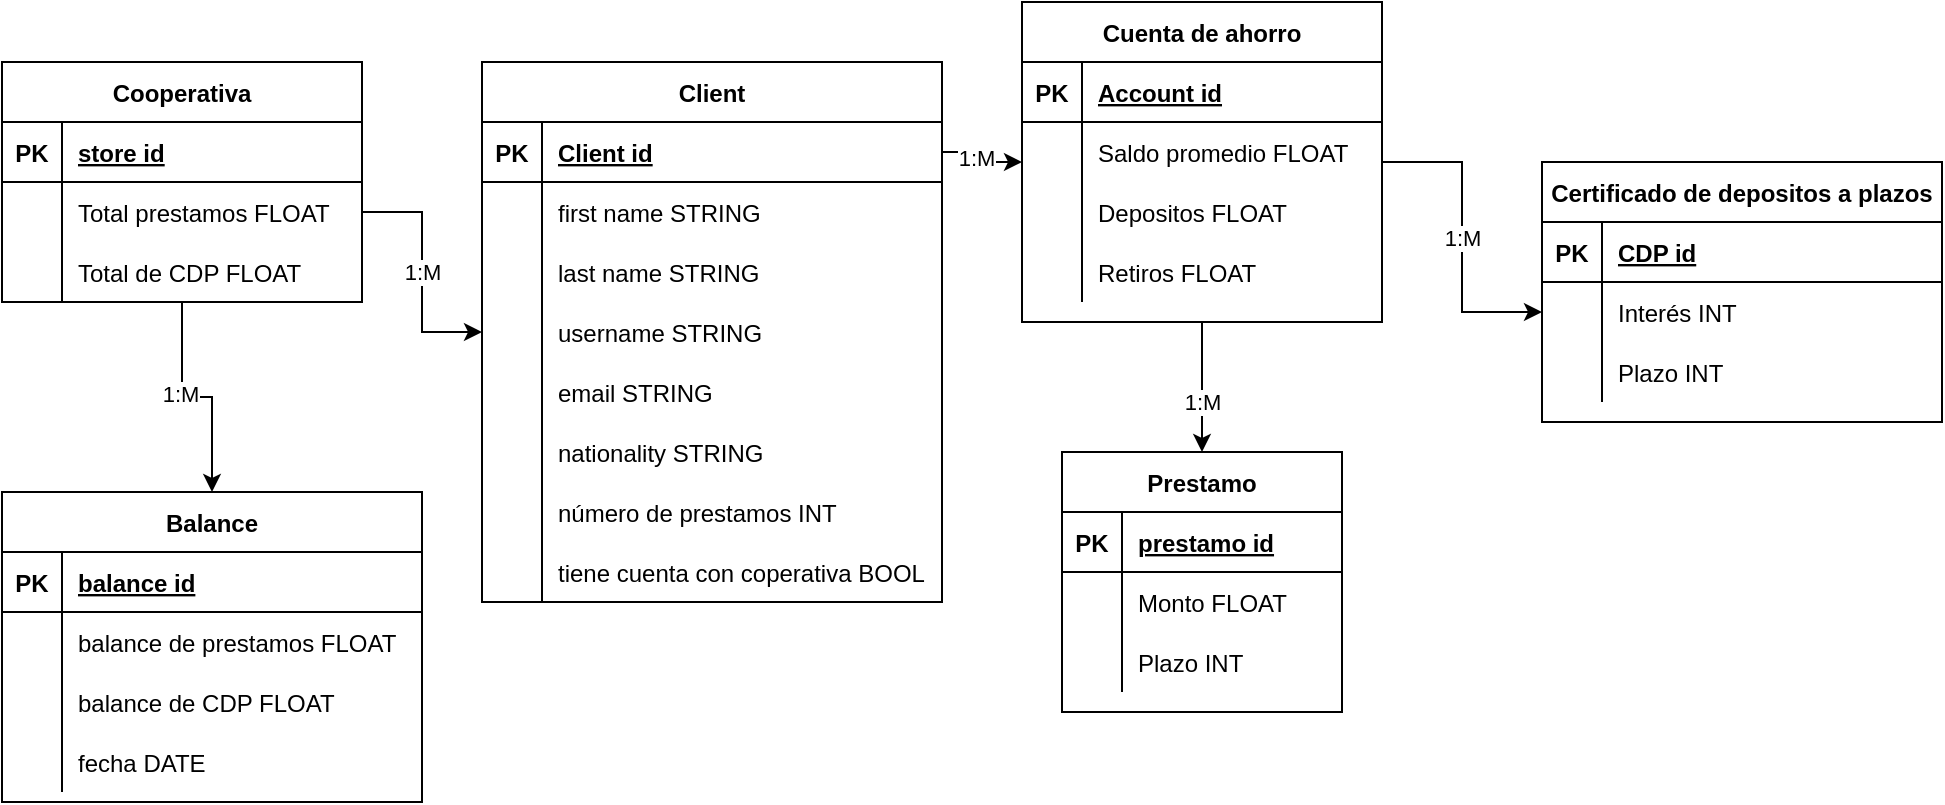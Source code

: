 <mxfile version="14.3.1" type="device"><diagram id="R2lEEEUBdFMjLlhIrx00" name="Page-1"><mxGraphModel dx="826" dy="933" grid="1" gridSize="10" guides="1" tooltips="1" connect="1" arrows="1" fold="1" page="1" pageScale="1" pageWidth="1100" pageHeight="850" math="0" shadow="0" extFonts="Permanent Marker^https://fonts.googleapis.com/css?family=Permanent+Marker"><root><mxCell id="0"/><mxCell id="1" parent="0"/><mxCell id="znH26FtPcbmCaFJSUPxs-92" style="edgeStyle=orthogonalEdgeStyle;rounded=0;orthogonalLoop=1;jettySize=auto;html=1;" edge="1" parent="1" source="znH26FtPcbmCaFJSUPxs-1" target="znH26FtPcbmCaFJSUPxs-27"><mxGeometry relative="1" as="geometry"/></mxCell><mxCell id="znH26FtPcbmCaFJSUPxs-93" value="1:M" style="edgeLabel;html=1;align=center;verticalAlign=middle;resizable=0;points=[];" vertex="1" connectable="0" parent="znH26FtPcbmCaFJSUPxs-92"><mxGeometry x="-0.177" y="2" relative="1" as="geometry"><mxPoint x="-2" y="13.53" as="offset"/></mxGeometry></mxCell><mxCell id="znH26FtPcbmCaFJSUPxs-139" value="1:M" style="edgeStyle=orthogonalEdgeStyle;rounded=0;orthogonalLoop=1;jettySize=auto;html=1;entryX=0;entryY=0.5;entryDx=0;entryDy=0;" edge="1" parent="1" source="znH26FtPcbmCaFJSUPxs-1" target="znH26FtPcbmCaFJSUPxs-47"><mxGeometry relative="1" as="geometry"/></mxCell><mxCell id="znH26FtPcbmCaFJSUPxs-1" value="Cuenta de ahorro" style="shape=table;startSize=30;container=1;collapsible=1;childLayout=tableLayout;fixedRows=1;rowLines=0;fontStyle=1;align=center;resizeLast=1;" vertex="1" parent="1"><mxGeometry x="530" y="130" width="180" height="160" as="geometry"/></mxCell><mxCell id="znH26FtPcbmCaFJSUPxs-2" value="" style="shape=partialRectangle;collapsible=0;dropTarget=0;pointerEvents=0;fillColor=none;top=0;left=0;bottom=1;right=0;points=[[0,0.5],[1,0.5]];portConstraint=eastwest;" vertex="1" parent="znH26FtPcbmCaFJSUPxs-1"><mxGeometry y="30" width="180" height="30" as="geometry"/></mxCell><mxCell id="znH26FtPcbmCaFJSUPxs-3" value="PK" style="shape=partialRectangle;connectable=0;fillColor=none;top=0;left=0;bottom=0;right=0;fontStyle=1;overflow=hidden;" vertex="1" parent="znH26FtPcbmCaFJSUPxs-2"><mxGeometry width="30" height="30" as="geometry"/></mxCell><mxCell id="znH26FtPcbmCaFJSUPxs-4" value="Account id" style="shape=partialRectangle;connectable=0;fillColor=none;top=0;left=0;bottom=0;right=0;align=left;spacingLeft=6;fontStyle=5;overflow=hidden;" vertex="1" parent="znH26FtPcbmCaFJSUPxs-2"><mxGeometry x="30" width="150" height="30" as="geometry"/></mxCell><mxCell id="znH26FtPcbmCaFJSUPxs-5" value="" style="shape=partialRectangle;collapsible=0;dropTarget=0;pointerEvents=0;fillColor=none;top=0;left=0;bottom=0;right=0;points=[[0,0.5],[1,0.5]];portConstraint=eastwest;" vertex="1" parent="znH26FtPcbmCaFJSUPxs-1"><mxGeometry y="60" width="180" height="30" as="geometry"/></mxCell><mxCell id="znH26FtPcbmCaFJSUPxs-6" value="" style="shape=partialRectangle;connectable=0;fillColor=none;top=0;left=0;bottom=0;right=0;editable=1;overflow=hidden;" vertex="1" parent="znH26FtPcbmCaFJSUPxs-5"><mxGeometry width="30" height="30" as="geometry"/></mxCell><mxCell id="znH26FtPcbmCaFJSUPxs-7" value="Saldo promedio FLOAT" style="shape=partialRectangle;connectable=0;fillColor=none;top=0;left=0;bottom=0;right=0;align=left;spacingLeft=6;overflow=hidden;" vertex="1" parent="znH26FtPcbmCaFJSUPxs-5"><mxGeometry x="30" width="150" height="30" as="geometry"/></mxCell><mxCell id="znH26FtPcbmCaFJSUPxs-95" value="" style="shape=partialRectangle;collapsible=0;dropTarget=0;pointerEvents=0;fillColor=none;top=0;left=0;bottom=0;right=0;points=[[0,0.5],[1,0.5]];portConstraint=eastwest;" vertex="1" parent="znH26FtPcbmCaFJSUPxs-1"><mxGeometry y="90" width="180" height="30" as="geometry"/></mxCell><mxCell id="znH26FtPcbmCaFJSUPxs-96" value="" style="shape=partialRectangle;connectable=0;fillColor=none;top=0;left=0;bottom=0;right=0;editable=1;overflow=hidden;" vertex="1" parent="znH26FtPcbmCaFJSUPxs-95"><mxGeometry width="30" height="30" as="geometry"/></mxCell><mxCell id="znH26FtPcbmCaFJSUPxs-97" value="Depositos FLOAT" style="shape=partialRectangle;connectable=0;fillColor=none;top=0;left=0;bottom=0;right=0;align=left;spacingLeft=6;overflow=hidden;" vertex="1" parent="znH26FtPcbmCaFJSUPxs-95"><mxGeometry x="30" width="150" height="30" as="geometry"/></mxCell><mxCell id="znH26FtPcbmCaFJSUPxs-99" value="" style="shape=partialRectangle;collapsible=0;dropTarget=0;pointerEvents=0;fillColor=none;top=0;left=0;bottom=0;right=0;points=[[0,0.5],[1,0.5]];portConstraint=eastwest;" vertex="1" parent="znH26FtPcbmCaFJSUPxs-1"><mxGeometry y="120" width="180" height="30" as="geometry"/></mxCell><mxCell id="znH26FtPcbmCaFJSUPxs-100" value="" style="shape=partialRectangle;connectable=0;fillColor=none;top=0;left=0;bottom=0;right=0;editable=1;overflow=hidden;" vertex="1" parent="znH26FtPcbmCaFJSUPxs-99"><mxGeometry width="30" height="30" as="geometry"/></mxCell><mxCell id="znH26FtPcbmCaFJSUPxs-101" value="Retiros FLOAT" style="shape=partialRectangle;connectable=0;fillColor=none;top=0;left=0;bottom=0;right=0;align=left;spacingLeft=6;overflow=hidden;" vertex="1" parent="znH26FtPcbmCaFJSUPxs-99"><mxGeometry x="30" width="150" height="30" as="geometry"/></mxCell><mxCell id="znH26FtPcbmCaFJSUPxs-27" value="Prestamo" style="shape=table;startSize=30;container=1;collapsible=1;childLayout=tableLayout;fixedRows=1;rowLines=0;fontStyle=1;align=center;resizeLast=1;" vertex="1" parent="1"><mxGeometry x="550" y="355" width="140" height="130" as="geometry"/></mxCell><mxCell id="znH26FtPcbmCaFJSUPxs-28" value="" style="shape=partialRectangle;collapsible=0;dropTarget=0;pointerEvents=0;fillColor=none;top=0;left=0;bottom=1;right=0;points=[[0,0.5],[1,0.5]];portConstraint=eastwest;" vertex="1" parent="znH26FtPcbmCaFJSUPxs-27"><mxGeometry y="30" width="140" height="30" as="geometry"/></mxCell><mxCell id="znH26FtPcbmCaFJSUPxs-29" value="PK" style="shape=partialRectangle;connectable=0;fillColor=none;top=0;left=0;bottom=0;right=0;fontStyle=1;overflow=hidden;" vertex="1" parent="znH26FtPcbmCaFJSUPxs-28"><mxGeometry width="30" height="30" as="geometry"/></mxCell><mxCell id="znH26FtPcbmCaFJSUPxs-30" value="prestamo id" style="shape=partialRectangle;connectable=0;fillColor=none;top=0;left=0;bottom=0;right=0;align=left;spacingLeft=6;fontStyle=5;overflow=hidden;" vertex="1" parent="znH26FtPcbmCaFJSUPxs-28"><mxGeometry x="30" width="110" height="30" as="geometry"/></mxCell><mxCell id="znH26FtPcbmCaFJSUPxs-31" value="" style="shape=partialRectangle;collapsible=0;dropTarget=0;pointerEvents=0;fillColor=none;top=0;left=0;bottom=0;right=0;points=[[0,0.5],[1,0.5]];portConstraint=eastwest;" vertex="1" parent="znH26FtPcbmCaFJSUPxs-27"><mxGeometry y="60" width="140" height="30" as="geometry"/></mxCell><mxCell id="znH26FtPcbmCaFJSUPxs-32" value="" style="shape=partialRectangle;connectable=0;fillColor=none;top=0;left=0;bottom=0;right=0;editable=1;overflow=hidden;" vertex="1" parent="znH26FtPcbmCaFJSUPxs-31"><mxGeometry width="30" height="30" as="geometry"/></mxCell><mxCell id="znH26FtPcbmCaFJSUPxs-33" value="Monto FLOAT" style="shape=partialRectangle;connectable=0;fillColor=none;top=0;left=0;bottom=0;right=0;align=left;spacingLeft=6;overflow=hidden;" vertex="1" parent="znH26FtPcbmCaFJSUPxs-31"><mxGeometry x="30" width="110" height="30" as="geometry"/></mxCell><mxCell id="znH26FtPcbmCaFJSUPxs-117" value="" style="shape=partialRectangle;collapsible=0;dropTarget=0;pointerEvents=0;fillColor=none;top=0;left=0;bottom=0;right=0;points=[[0,0.5],[1,0.5]];portConstraint=eastwest;" vertex="1" parent="znH26FtPcbmCaFJSUPxs-27"><mxGeometry y="90" width="140" height="30" as="geometry"/></mxCell><mxCell id="znH26FtPcbmCaFJSUPxs-118" value="" style="shape=partialRectangle;connectable=0;fillColor=none;top=0;left=0;bottom=0;right=0;editable=1;overflow=hidden;" vertex="1" parent="znH26FtPcbmCaFJSUPxs-117"><mxGeometry width="30" height="30" as="geometry"/></mxCell><mxCell id="znH26FtPcbmCaFJSUPxs-119" value="Plazo INT" style="shape=partialRectangle;connectable=0;fillColor=none;top=0;left=0;bottom=0;right=0;align=left;spacingLeft=6;overflow=hidden;" vertex="1" parent="znH26FtPcbmCaFJSUPxs-117"><mxGeometry x="30" width="110" height="30" as="geometry"/></mxCell><mxCell id="znH26FtPcbmCaFJSUPxs-40" value="Certificado de depositos a plazos" style="shape=table;startSize=30;container=1;collapsible=1;childLayout=tableLayout;fixedRows=1;rowLines=0;fontStyle=1;align=center;resizeLast=1;" vertex="1" parent="1"><mxGeometry x="790" y="210" width="200" height="130" as="geometry"/></mxCell><mxCell id="znH26FtPcbmCaFJSUPxs-41" value="" style="shape=partialRectangle;collapsible=0;dropTarget=0;pointerEvents=0;fillColor=none;top=0;left=0;bottom=1;right=0;points=[[0,0.5],[1,0.5]];portConstraint=eastwest;" vertex="1" parent="znH26FtPcbmCaFJSUPxs-40"><mxGeometry y="30" width="200" height="30" as="geometry"/></mxCell><mxCell id="znH26FtPcbmCaFJSUPxs-42" value="PK" style="shape=partialRectangle;connectable=0;fillColor=none;top=0;left=0;bottom=0;right=0;fontStyle=1;overflow=hidden;" vertex="1" parent="znH26FtPcbmCaFJSUPxs-41"><mxGeometry width="30" height="30" as="geometry"/></mxCell><mxCell id="znH26FtPcbmCaFJSUPxs-43" value="CDP id" style="shape=partialRectangle;connectable=0;fillColor=none;top=0;left=0;bottom=0;right=0;align=left;spacingLeft=6;fontStyle=5;overflow=hidden;" vertex="1" parent="znH26FtPcbmCaFJSUPxs-41"><mxGeometry x="30" width="170" height="30" as="geometry"/></mxCell><mxCell id="znH26FtPcbmCaFJSUPxs-47" value="" style="shape=partialRectangle;collapsible=0;dropTarget=0;pointerEvents=0;fillColor=none;top=0;left=0;bottom=0;right=0;points=[[0,0.5],[1,0.5]];portConstraint=eastwest;" vertex="1" parent="znH26FtPcbmCaFJSUPxs-40"><mxGeometry y="60" width="200" height="30" as="geometry"/></mxCell><mxCell id="znH26FtPcbmCaFJSUPxs-48" value="" style="shape=partialRectangle;connectable=0;fillColor=none;top=0;left=0;bottom=0;right=0;editable=1;overflow=hidden;" vertex="1" parent="znH26FtPcbmCaFJSUPxs-47"><mxGeometry width="30" height="30" as="geometry"/></mxCell><mxCell id="znH26FtPcbmCaFJSUPxs-49" value="Interés INT" style="shape=partialRectangle;connectable=0;fillColor=none;top=0;left=0;bottom=0;right=0;align=left;spacingLeft=6;overflow=hidden;" vertex="1" parent="znH26FtPcbmCaFJSUPxs-47"><mxGeometry x="30" width="170" height="30" as="geometry"/></mxCell><mxCell id="znH26FtPcbmCaFJSUPxs-50" value="" style="shape=partialRectangle;collapsible=0;dropTarget=0;pointerEvents=0;fillColor=none;top=0;left=0;bottom=0;right=0;points=[[0,0.5],[1,0.5]];portConstraint=eastwest;" vertex="1" parent="znH26FtPcbmCaFJSUPxs-40"><mxGeometry y="90" width="200" height="30" as="geometry"/></mxCell><mxCell id="znH26FtPcbmCaFJSUPxs-51" value="" style="shape=partialRectangle;connectable=0;fillColor=none;top=0;left=0;bottom=0;right=0;editable=1;overflow=hidden;" vertex="1" parent="znH26FtPcbmCaFJSUPxs-50"><mxGeometry width="30" height="30" as="geometry"/></mxCell><mxCell id="znH26FtPcbmCaFJSUPxs-52" value="Plazo INT" style="shape=partialRectangle;connectable=0;fillColor=none;top=0;left=0;bottom=0;right=0;align=left;spacingLeft=6;overflow=hidden;" vertex="1" parent="znH26FtPcbmCaFJSUPxs-50"><mxGeometry x="30" width="170" height="30" as="geometry"/></mxCell><mxCell id="znH26FtPcbmCaFJSUPxs-53" value="Client" style="shape=table;startSize=30;container=1;collapsible=1;childLayout=tableLayout;fixedRows=1;rowLines=0;fontStyle=1;align=center;resizeLast=1;" vertex="1" parent="1"><mxGeometry x="260" y="160" width="230" height="270" as="geometry"/></mxCell><mxCell id="znH26FtPcbmCaFJSUPxs-54" value="" style="shape=partialRectangle;collapsible=0;dropTarget=0;pointerEvents=0;fillColor=none;top=0;left=0;bottom=1;right=0;points=[[0,0.5],[1,0.5]];portConstraint=eastwest;" vertex="1" parent="znH26FtPcbmCaFJSUPxs-53"><mxGeometry y="30" width="230" height="30" as="geometry"/></mxCell><mxCell id="znH26FtPcbmCaFJSUPxs-55" value="PK" style="shape=partialRectangle;connectable=0;fillColor=none;top=0;left=0;bottom=0;right=0;fontStyle=1;overflow=hidden;" vertex="1" parent="znH26FtPcbmCaFJSUPxs-54"><mxGeometry width="30" height="30" as="geometry"/></mxCell><mxCell id="znH26FtPcbmCaFJSUPxs-56" value="Client id" style="shape=partialRectangle;connectable=0;fillColor=none;top=0;left=0;bottom=0;right=0;align=left;spacingLeft=6;fontStyle=5;overflow=hidden;" vertex="1" parent="znH26FtPcbmCaFJSUPxs-54"><mxGeometry x="30" width="200" height="30" as="geometry"/></mxCell><mxCell id="znH26FtPcbmCaFJSUPxs-57" value="" style="shape=partialRectangle;collapsible=0;dropTarget=0;pointerEvents=0;fillColor=none;top=0;left=0;bottom=0;right=0;points=[[0,0.5],[1,0.5]];portConstraint=eastwest;" vertex="1" parent="znH26FtPcbmCaFJSUPxs-53"><mxGeometry y="60" width="230" height="30" as="geometry"/></mxCell><mxCell id="znH26FtPcbmCaFJSUPxs-58" value="" style="shape=partialRectangle;connectable=0;fillColor=none;top=0;left=0;bottom=0;right=0;editable=1;overflow=hidden;" vertex="1" parent="znH26FtPcbmCaFJSUPxs-57"><mxGeometry width="30" height="30" as="geometry"/></mxCell><mxCell id="znH26FtPcbmCaFJSUPxs-59" value="first name STRING" style="shape=partialRectangle;connectable=0;fillColor=none;top=0;left=0;bottom=0;right=0;align=left;spacingLeft=6;overflow=hidden;" vertex="1" parent="znH26FtPcbmCaFJSUPxs-57"><mxGeometry x="30" width="200" height="30" as="geometry"/></mxCell><mxCell id="znH26FtPcbmCaFJSUPxs-60" value="" style="shape=partialRectangle;collapsible=0;dropTarget=0;pointerEvents=0;fillColor=none;top=0;left=0;bottom=0;right=0;points=[[0,0.5],[1,0.5]];portConstraint=eastwest;" vertex="1" parent="znH26FtPcbmCaFJSUPxs-53"><mxGeometry y="90" width="230" height="30" as="geometry"/></mxCell><mxCell id="znH26FtPcbmCaFJSUPxs-61" value="" style="shape=partialRectangle;connectable=0;fillColor=none;top=0;left=0;bottom=0;right=0;editable=1;overflow=hidden;" vertex="1" parent="znH26FtPcbmCaFJSUPxs-60"><mxGeometry width="30" height="30" as="geometry"/></mxCell><mxCell id="znH26FtPcbmCaFJSUPxs-62" value="last name STRING" style="shape=partialRectangle;connectable=0;fillColor=none;top=0;left=0;bottom=0;right=0;align=left;spacingLeft=6;overflow=hidden;" vertex="1" parent="znH26FtPcbmCaFJSUPxs-60"><mxGeometry x="30" width="200" height="30" as="geometry"/></mxCell><mxCell id="znH26FtPcbmCaFJSUPxs-63" value="" style="shape=partialRectangle;collapsible=0;dropTarget=0;pointerEvents=0;fillColor=none;top=0;left=0;bottom=0;right=0;points=[[0,0.5],[1,0.5]];portConstraint=eastwest;" vertex="1" parent="znH26FtPcbmCaFJSUPxs-53"><mxGeometry y="120" width="230" height="30" as="geometry"/></mxCell><mxCell id="znH26FtPcbmCaFJSUPxs-64" value="" style="shape=partialRectangle;connectable=0;fillColor=none;top=0;left=0;bottom=0;right=0;editable=1;overflow=hidden;" vertex="1" parent="znH26FtPcbmCaFJSUPxs-63"><mxGeometry width="30" height="30" as="geometry"/></mxCell><mxCell id="znH26FtPcbmCaFJSUPxs-65" value="username STRING" style="shape=partialRectangle;connectable=0;fillColor=none;top=0;left=0;bottom=0;right=0;align=left;spacingLeft=6;overflow=hidden;" vertex="1" parent="znH26FtPcbmCaFJSUPxs-63"><mxGeometry x="30" width="200" height="30" as="geometry"/></mxCell><mxCell id="znH26FtPcbmCaFJSUPxs-75" value="" style="shape=partialRectangle;collapsible=0;dropTarget=0;pointerEvents=0;fillColor=none;top=0;left=0;bottom=0;right=0;points=[[0,0.5],[1,0.5]];portConstraint=eastwest;" vertex="1" parent="znH26FtPcbmCaFJSUPxs-53"><mxGeometry y="150" width="230" height="30" as="geometry"/></mxCell><mxCell id="znH26FtPcbmCaFJSUPxs-76" value="" style="shape=partialRectangle;connectable=0;fillColor=none;top=0;left=0;bottom=0;right=0;editable=1;overflow=hidden;" vertex="1" parent="znH26FtPcbmCaFJSUPxs-75"><mxGeometry width="30" height="30" as="geometry"/></mxCell><mxCell id="znH26FtPcbmCaFJSUPxs-77" value="email STRING" style="shape=partialRectangle;connectable=0;fillColor=none;top=0;left=0;bottom=0;right=0;align=left;spacingLeft=6;overflow=hidden;" vertex="1" parent="znH26FtPcbmCaFJSUPxs-75"><mxGeometry x="30" width="200" height="30" as="geometry"/></mxCell><mxCell id="znH26FtPcbmCaFJSUPxs-79" value="" style="shape=partialRectangle;collapsible=0;dropTarget=0;pointerEvents=0;fillColor=none;top=0;left=0;bottom=0;right=0;points=[[0,0.5],[1,0.5]];portConstraint=eastwest;" vertex="1" parent="znH26FtPcbmCaFJSUPxs-53"><mxGeometry y="180" width="230" height="30" as="geometry"/></mxCell><mxCell id="znH26FtPcbmCaFJSUPxs-80" value="" style="shape=partialRectangle;connectable=0;fillColor=none;top=0;left=0;bottom=0;right=0;editable=1;overflow=hidden;" vertex="1" parent="znH26FtPcbmCaFJSUPxs-79"><mxGeometry width="30" height="30" as="geometry"/></mxCell><mxCell id="znH26FtPcbmCaFJSUPxs-81" value="nationality STRING" style="shape=partialRectangle;connectable=0;fillColor=none;top=0;left=0;bottom=0;right=0;align=left;spacingLeft=6;overflow=hidden;" vertex="1" parent="znH26FtPcbmCaFJSUPxs-79"><mxGeometry x="30" width="200" height="30" as="geometry"/></mxCell><mxCell id="znH26FtPcbmCaFJSUPxs-83" value="" style="shape=partialRectangle;collapsible=0;dropTarget=0;pointerEvents=0;fillColor=none;top=0;left=0;bottom=0;right=0;points=[[0,0.5],[1,0.5]];portConstraint=eastwest;" vertex="1" parent="znH26FtPcbmCaFJSUPxs-53"><mxGeometry y="210" width="230" height="30" as="geometry"/></mxCell><mxCell id="znH26FtPcbmCaFJSUPxs-84" value="" style="shape=partialRectangle;connectable=0;fillColor=none;top=0;left=0;bottom=0;right=0;editable=1;overflow=hidden;" vertex="1" parent="znH26FtPcbmCaFJSUPxs-83"><mxGeometry width="30" height="30" as="geometry"/></mxCell><mxCell id="znH26FtPcbmCaFJSUPxs-85" value="número de prestamos INT" style="shape=partialRectangle;connectable=0;fillColor=none;top=0;left=0;bottom=0;right=0;align=left;spacingLeft=6;overflow=hidden;" vertex="1" parent="znH26FtPcbmCaFJSUPxs-83"><mxGeometry x="30" width="200" height="30" as="geometry"/></mxCell><mxCell id="znH26FtPcbmCaFJSUPxs-87" value="" style="shape=partialRectangle;collapsible=0;dropTarget=0;pointerEvents=0;fillColor=none;top=0;left=0;bottom=0;right=0;points=[[0,0.5],[1,0.5]];portConstraint=eastwest;" vertex="1" parent="znH26FtPcbmCaFJSUPxs-53"><mxGeometry y="240" width="230" height="30" as="geometry"/></mxCell><mxCell id="znH26FtPcbmCaFJSUPxs-88" value="" style="shape=partialRectangle;connectable=0;fillColor=none;top=0;left=0;bottom=0;right=0;editable=1;overflow=hidden;" vertex="1" parent="znH26FtPcbmCaFJSUPxs-87"><mxGeometry width="30" height="30" as="geometry"/></mxCell><mxCell id="znH26FtPcbmCaFJSUPxs-89" value="tiene cuenta con coperativa BOOL" style="shape=partialRectangle;connectable=0;fillColor=none;top=0;left=0;bottom=0;right=0;align=left;spacingLeft=6;overflow=hidden;" vertex="1" parent="znH26FtPcbmCaFJSUPxs-87"><mxGeometry x="30" width="200" height="30" as="geometry"/></mxCell><mxCell id="znH26FtPcbmCaFJSUPxs-90" style="edgeStyle=orthogonalEdgeStyle;rounded=0;orthogonalLoop=1;jettySize=auto;html=1;" edge="1" parent="1" source="znH26FtPcbmCaFJSUPxs-54" target="znH26FtPcbmCaFJSUPxs-1"><mxGeometry relative="1" as="geometry"/></mxCell><mxCell id="znH26FtPcbmCaFJSUPxs-91" value="1:M" style="edgeLabel;html=1;align=center;verticalAlign=middle;resizable=0;points=[];" vertex="1" connectable="0" parent="znH26FtPcbmCaFJSUPxs-90"><mxGeometry x="-0.26" y="-3" relative="1" as="geometry"><mxPoint as="offset"/></mxGeometry></mxCell><mxCell id="znH26FtPcbmCaFJSUPxs-137" style="edgeStyle=orthogonalEdgeStyle;rounded=0;orthogonalLoop=1;jettySize=auto;html=1;entryX=0.5;entryY=0;entryDx=0;entryDy=0;" edge="1" parent="1" source="znH26FtPcbmCaFJSUPxs-102" target="znH26FtPcbmCaFJSUPxs-124"><mxGeometry relative="1" as="geometry"/></mxCell><mxCell id="znH26FtPcbmCaFJSUPxs-138" value="1:M" style="edgeLabel;html=1;align=center;verticalAlign=middle;resizable=0;points=[];" vertex="1" connectable="0" parent="znH26FtPcbmCaFJSUPxs-137"><mxGeometry x="-0.174" y="-1" relative="1" as="geometry"><mxPoint as="offset"/></mxGeometry></mxCell><mxCell id="znH26FtPcbmCaFJSUPxs-102" value="Cooperativa" style="shape=table;startSize=30;container=1;collapsible=1;childLayout=tableLayout;fixedRows=1;rowLines=0;fontStyle=1;align=center;resizeLast=1;" vertex="1" parent="1"><mxGeometry x="20" y="160" width="180" height="120" as="geometry"/></mxCell><mxCell id="znH26FtPcbmCaFJSUPxs-103" value="" style="shape=partialRectangle;collapsible=0;dropTarget=0;pointerEvents=0;fillColor=none;top=0;left=0;bottom=1;right=0;points=[[0,0.5],[1,0.5]];portConstraint=eastwest;" vertex="1" parent="znH26FtPcbmCaFJSUPxs-102"><mxGeometry y="30" width="180" height="30" as="geometry"/></mxCell><mxCell id="znH26FtPcbmCaFJSUPxs-104" value="PK" style="shape=partialRectangle;connectable=0;fillColor=none;top=0;left=0;bottom=0;right=0;fontStyle=1;overflow=hidden;" vertex="1" parent="znH26FtPcbmCaFJSUPxs-103"><mxGeometry width="30" height="30" as="geometry"/></mxCell><mxCell id="znH26FtPcbmCaFJSUPxs-105" value="store id" style="shape=partialRectangle;connectable=0;fillColor=none;top=0;left=0;bottom=0;right=0;align=left;spacingLeft=6;fontStyle=5;overflow=hidden;" vertex="1" parent="znH26FtPcbmCaFJSUPxs-103"><mxGeometry x="30" width="150" height="30" as="geometry"/></mxCell><mxCell id="znH26FtPcbmCaFJSUPxs-106" value="" style="shape=partialRectangle;collapsible=0;dropTarget=0;pointerEvents=0;fillColor=none;top=0;left=0;bottom=0;right=0;points=[[0,0.5],[1,0.5]];portConstraint=eastwest;" vertex="1" parent="znH26FtPcbmCaFJSUPxs-102"><mxGeometry y="60" width="180" height="30" as="geometry"/></mxCell><mxCell id="znH26FtPcbmCaFJSUPxs-107" value="" style="shape=partialRectangle;connectable=0;fillColor=none;top=0;left=0;bottom=0;right=0;editable=1;overflow=hidden;" vertex="1" parent="znH26FtPcbmCaFJSUPxs-106"><mxGeometry width="30" height="30" as="geometry"/></mxCell><mxCell id="znH26FtPcbmCaFJSUPxs-108" value="Total prestamos FLOAT" style="shape=partialRectangle;connectable=0;fillColor=none;top=0;left=0;bottom=0;right=0;align=left;spacingLeft=6;overflow=hidden;" vertex="1" parent="znH26FtPcbmCaFJSUPxs-106"><mxGeometry x="30" width="150" height="30" as="geometry"/></mxCell><mxCell id="znH26FtPcbmCaFJSUPxs-109" value="" style="shape=partialRectangle;collapsible=0;dropTarget=0;pointerEvents=0;fillColor=none;top=0;left=0;bottom=0;right=0;points=[[0,0.5],[1,0.5]];portConstraint=eastwest;" vertex="1" parent="znH26FtPcbmCaFJSUPxs-102"><mxGeometry y="90" width="180" height="30" as="geometry"/></mxCell><mxCell id="znH26FtPcbmCaFJSUPxs-110" value="" style="shape=partialRectangle;connectable=0;fillColor=none;top=0;left=0;bottom=0;right=0;editable=1;overflow=hidden;" vertex="1" parent="znH26FtPcbmCaFJSUPxs-109"><mxGeometry width="30" height="30" as="geometry"/></mxCell><mxCell id="znH26FtPcbmCaFJSUPxs-111" value="Total de CDP FLOAT" style="shape=partialRectangle;connectable=0;fillColor=none;top=0;left=0;bottom=0;right=0;align=left;spacingLeft=6;overflow=hidden;" vertex="1" parent="znH26FtPcbmCaFJSUPxs-109"><mxGeometry x="30" width="150" height="30" as="geometry"/></mxCell><mxCell id="znH26FtPcbmCaFJSUPxs-115" value="1:M" style="edgeStyle=orthogonalEdgeStyle;rounded=0;orthogonalLoop=1;jettySize=auto;html=1;" edge="1" parent="1" source="znH26FtPcbmCaFJSUPxs-106" target="znH26FtPcbmCaFJSUPxs-53"><mxGeometry relative="1" as="geometry"/></mxCell><mxCell id="znH26FtPcbmCaFJSUPxs-124" value="Balance" style="shape=table;startSize=30;container=1;collapsible=1;childLayout=tableLayout;fixedRows=1;rowLines=0;fontStyle=1;align=center;resizeLast=1;" vertex="1" parent="1"><mxGeometry x="20" y="375" width="210" height="155" as="geometry"/></mxCell><mxCell id="znH26FtPcbmCaFJSUPxs-125" value="" style="shape=partialRectangle;collapsible=0;dropTarget=0;pointerEvents=0;fillColor=none;top=0;left=0;bottom=1;right=0;points=[[0,0.5],[1,0.5]];portConstraint=eastwest;" vertex="1" parent="znH26FtPcbmCaFJSUPxs-124"><mxGeometry y="30" width="210" height="30" as="geometry"/></mxCell><mxCell id="znH26FtPcbmCaFJSUPxs-126" value="PK" style="shape=partialRectangle;connectable=0;fillColor=none;top=0;left=0;bottom=0;right=0;fontStyle=1;overflow=hidden;" vertex="1" parent="znH26FtPcbmCaFJSUPxs-125"><mxGeometry width="30" height="30" as="geometry"/></mxCell><mxCell id="znH26FtPcbmCaFJSUPxs-127" value="balance id" style="shape=partialRectangle;connectable=0;fillColor=none;top=0;left=0;bottom=0;right=0;align=left;spacingLeft=6;fontStyle=5;overflow=hidden;" vertex="1" parent="znH26FtPcbmCaFJSUPxs-125"><mxGeometry x="30" width="180" height="30" as="geometry"/></mxCell><mxCell id="znH26FtPcbmCaFJSUPxs-128" value="" style="shape=partialRectangle;collapsible=0;dropTarget=0;pointerEvents=0;fillColor=none;top=0;left=0;bottom=0;right=0;points=[[0,0.5],[1,0.5]];portConstraint=eastwest;" vertex="1" parent="znH26FtPcbmCaFJSUPxs-124"><mxGeometry y="60" width="210" height="30" as="geometry"/></mxCell><mxCell id="znH26FtPcbmCaFJSUPxs-129" value="" style="shape=partialRectangle;connectable=0;fillColor=none;top=0;left=0;bottom=0;right=0;editable=1;overflow=hidden;" vertex="1" parent="znH26FtPcbmCaFJSUPxs-128"><mxGeometry width="30" height="30" as="geometry"/></mxCell><mxCell id="znH26FtPcbmCaFJSUPxs-130" value="balance de prestamos FLOAT" style="shape=partialRectangle;connectable=0;fillColor=none;top=0;left=0;bottom=0;right=0;align=left;spacingLeft=6;overflow=hidden;" vertex="1" parent="znH26FtPcbmCaFJSUPxs-128"><mxGeometry x="30" width="180" height="30" as="geometry"/></mxCell><mxCell id="znH26FtPcbmCaFJSUPxs-131" value="" style="shape=partialRectangle;collapsible=0;dropTarget=0;pointerEvents=0;fillColor=none;top=0;left=0;bottom=0;right=0;points=[[0,0.5],[1,0.5]];portConstraint=eastwest;" vertex="1" parent="znH26FtPcbmCaFJSUPxs-124"><mxGeometry y="90" width="210" height="30" as="geometry"/></mxCell><mxCell id="znH26FtPcbmCaFJSUPxs-132" value="" style="shape=partialRectangle;connectable=0;fillColor=none;top=0;left=0;bottom=0;right=0;editable=1;overflow=hidden;" vertex="1" parent="znH26FtPcbmCaFJSUPxs-131"><mxGeometry width="30" height="30" as="geometry"/></mxCell><mxCell id="znH26FtPcbmCaFJSUPxs-133" value="balance de CDP FLOAT" style="shape=partialRectangle;connectable=0;fillColor=none;top=0;left=0;bottom=0;right=0;align=left;spacingLeft=6;overflow=hidden;" vertex="1" parent="znH26FtPcbmCaFJSUPxs-131"><mxGeometry x="30" width="180" height="30" as="geometry"/></mxCell><mxCell id="znH26FtPcbmCaFJSUPxs-140" value="" style="shape=partialRectangle;collapsible=0;dropTarget=0;pointerEvents=0;fillColor=none;top=0;left=0;bottom=0;right=0;points=[[0,0.5],[1,0.5]];portConstraint=eastwest;" vertex="1" parent="znH26FtPcbmCaFJSUPxs-124"><mxGeometry y="120" width="210" height="30" as="geometry"/></mxCell><mxCell id="znH26FtPcbmCaFJSUPxs-141" value="" style="shape=partialRectangle;connectable=0;fillColor=none;top=0;left=0;bottom=0;right=0;editable=1;overflow=hidden;" vertex="1" parent="znH26FtPcbmCaFJSUPxs-140"><mxGeometry width="30" height="30" as="geometry"/></mxCell><mxCell id="znH26FtPcbmCaFJSUPxs-142" value="fecha DATE" style="shape=partialRectangle;connectable=0;fillColor=none;top=0;left=0;bottom=0;right=0;align=left;spacingLeft=6;overflow=hidden;" vertex="1" parent="znH26FtPcbmCaFJSUPxs-140"><mxGeometry x="30" width="180" height="30" as="geometry"/></mxCell></root></mxGraphModel></diagram></mxfile>